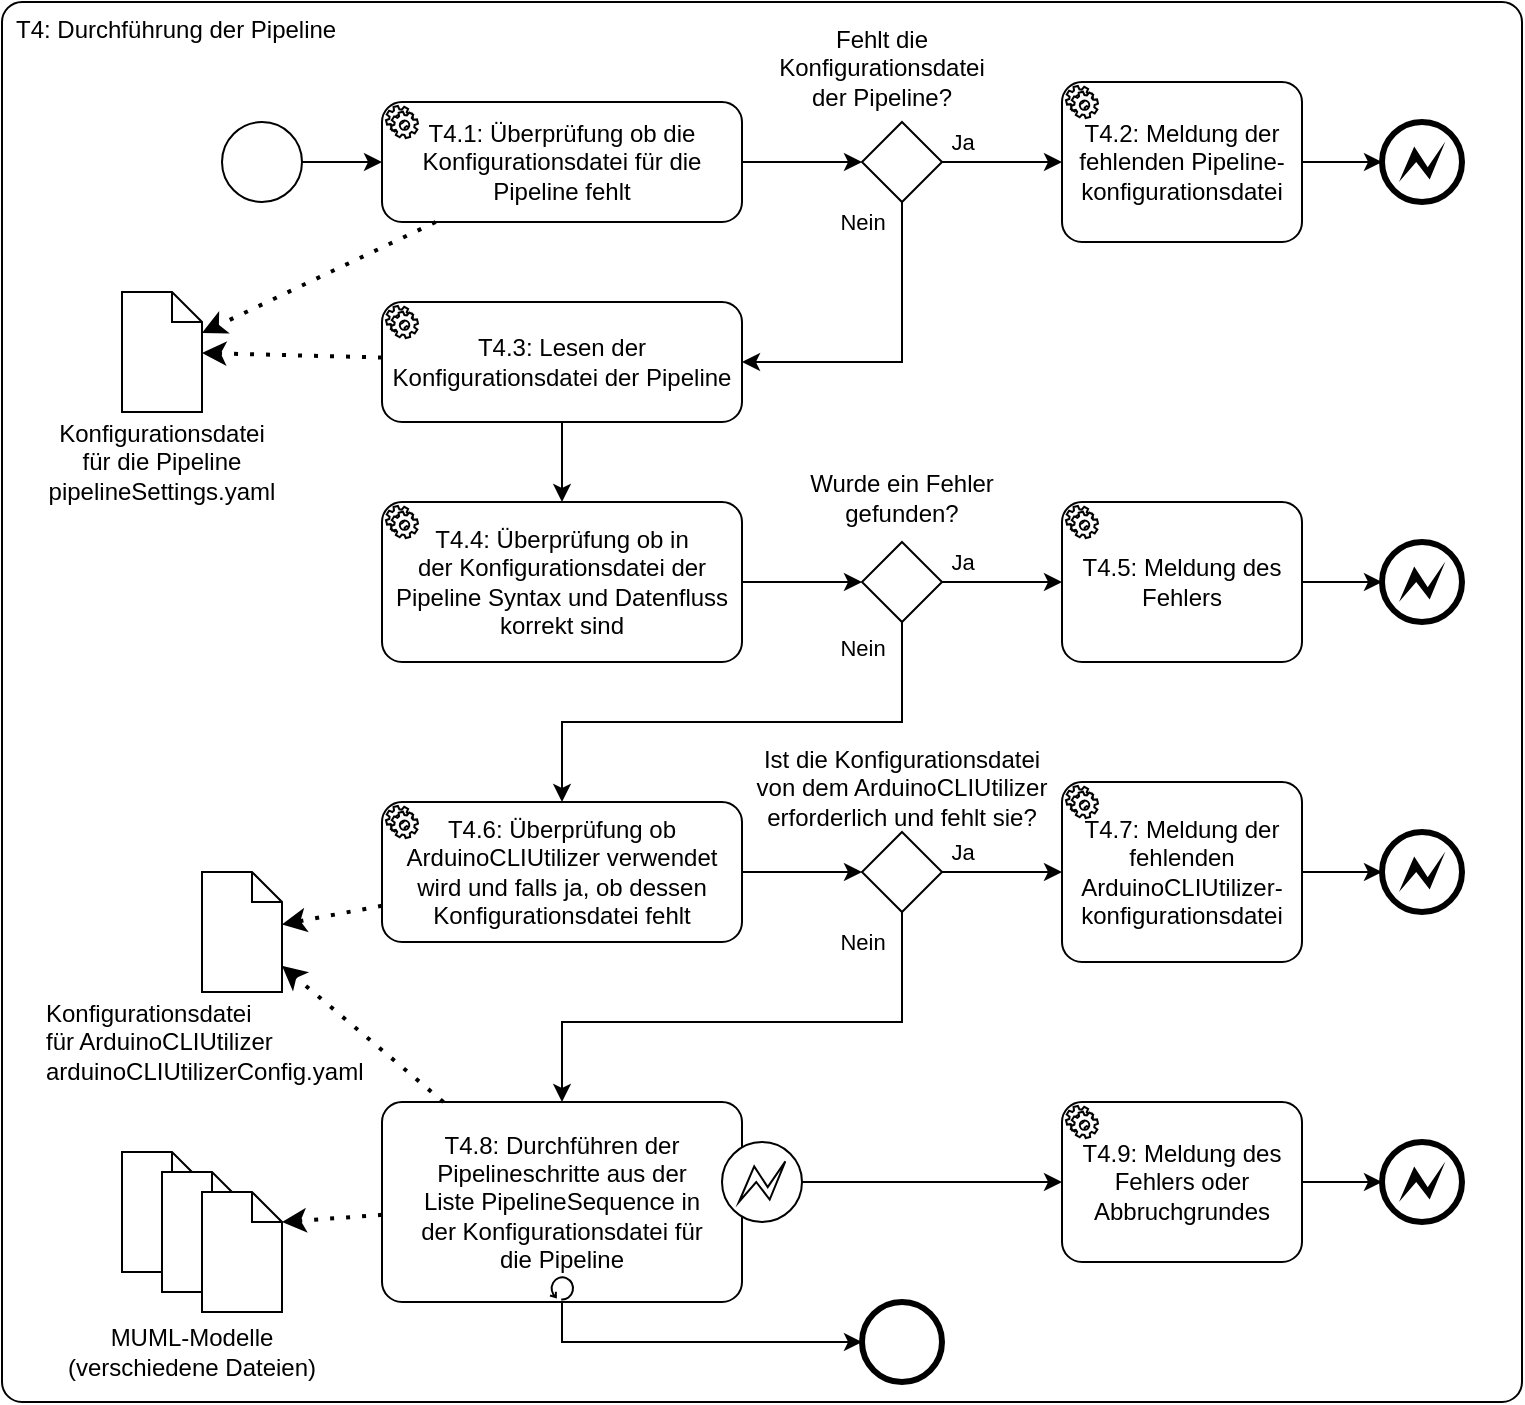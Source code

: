 <mxfile version="24.2.5" type="device">
  <diagram id="C5RBs43oDa-KdzZeNtuy" name="Page-1">
    <mxGraphModel dx="221" dy="1223" grid="1" gridSize="10" guides="1" tooltips="1" connect="1" arrows="1" fold="1" page="1" pageScale="1" pageWidth="827" pageHeight="1169" math="0" shadow="0">
      <root>
        <mxCell id="WIyWlLk6GJQsqaUBKTNV-0" />
        <mxCell id="WIyWlLk6GJQsqaUBKTNV-1" parent="WIyWlLk6GJQsqaUBKTNV-0" />
        <mxCell id="YIM583KONvALGsWJV8ko-19" value="T4: Durchführung der Pipeline" style="points=[[0.25,0,0],[0.5,0,0],[0.75,0,0],[1,0.25,0],[1,0.5,0],[1,0.75,0],[0.75,1,0],[0.5,1,0],[0.25,1,0],[0,0.75,0],[0,0.5,0],[0,0.25,0]];shape=mxgraph.bpmn.task;whiteSpace=wrap;rectStyle=rounded;size=10;html=1;container=1;expand=0;collapsible=0;taskMarker=abstract;strokeColor=default;align=left;verticalAlign=top;spacingLeft=5;fontFamily=Helvetica;fontSize=12;fontColor=default;fillColor=default;" parent="WIyWlLk6GJQsqaUBKTNV-1" vertex="1">
          <mxGeometry x="840" y="360" width="760" height="700" as="geometry" />
        </mxCell>
        <mxCell id="fke2xoYTFlwqS61LEhha-67" style="edgeStyle=orthogonalEdgeStyle;rounded=0;orthogonalLoop=1;jettySize=auto;html=1;" parent="WIyWlLk6GJQsqaUBKTNV-1" source="rsZH7y0TYli8b2UmggMa-35" target="rsZH7y0TYli8b2UmggMa-53" edge="1">
          <mxGeometry relative="1" as="geometry" />
        </mxCell>
        <mxCell id="rsZH7y0TYli8b2UmggMa-35" value="" style="points=[[0.145,0.145,0],[0.5,0,0],[0.855,0.145,0],[1,0.5,0],[0.855,0.855,0],[0.5,1,0],[0.145,0.855,0],[0,0.5,0]];shape=mxgraph.bpmn.event;html=1;verticalLabelPosition=bottom;labelBackgroundColor=#ffffff;verticalAlign=top;align=center;perimeter=ellipsePerimeter;outlineConnect=0;aspect=fixed;outline=standard;symbol=general;" parent="WIyWlLk6GJQsqaUBKTNV-1" vertex="1">
          <mxGeometry x="950" y="420" width="40" height="40" as="geometry" />
        </mxCell>
        <mxCell id="rsZH7y0TYli8b2UmggMa-58" style="edgeStyle=orthogonalEdgeStyle;rounded=0;orthogonalLoop=1;jettySize=auto;html=1;" parent="WIyWlLk6GJQsqaUBKTNV-1" source="rsZH7y0TYli8b2UmggMa-53" target="rsZH7y0TYli8b2UmggMa-57" edge="1">
          <mxGeometry relative="1" as="geometry" />
        </mxCell>
        <mxCell id="rsZH7y0TYli8b2UmggMa-53" value="T4.1: Überprüfung ob die Konfigurationsdatei für die Pipeline fehlt" style="points=[[0.25,0,0],[0.5,0,0],[0.75,0,0],[1,0.25,0],[1,0.5,0],[1,0.75,0],[0.75,1,0],[0.5,1,0],[0.25,1,0],[0,0.75,0],[0,0.5,0],[0,0.25,0]];shape=mxgraph.bpmn.task;whiteSpace=wrap;rectStyle=rounded;size=10;html=1;container=1;expand=0;collapsible=0;taskMarker=service;" parent="WIyWlLk6GJQsqaUBKTNV-1" vertex="1">
          <mxGeometry x="1030" y="410" width="180" height="60" as="geometry" />
        </mxCell>
        <mxCell id="rsZH7y0TYli8b2UmggMa-57" value="" style="points=[[0.25,0.25,0],[0.5,0,0],[0.75,0.25,0],[1,0.5,0],[0.75,0.75,0],[0.5,1,0],[0.25,0.75,0],[0,0.5,0]];shape=mxgraph.bpmn.gateway2;html=1;verticalLabelPosition=bottom;labelBackgroundColor=#ffffff;verticalAlign=top;align=center;perimeter=rhombusPerimeter;outlineConnect=0;outline=none;symbol=none;" parent="WIyWlLk6GJQsqaUBKTNV-1" vertex="1">
          <mxGeometry x="1270" y="420" width="40" height="40" as="geometry" />
        </mxCell>
        <mxCell id="rsZH7y0TYli8b2UmggMa-59" value="" style="points=[[0.145,0.145,0],[0.5,0,0],[0.855,0.145,0],[1,0.5,0],[0.855,0.855,0],[0.5,1,0],[0.145,0.855,0],[0,0.5,0]];shape=mxgraph.bpmn.event;html=1;verticalLabelPosition=bottom;labelBackgroundColor=#ffffff;verticalAlign=top;align=center;perimeter=ellipsePerimeter;outlineConnect=0;aspect=fixed;outline=end;symbol=error;" parent="WIyWlLk6GJQsqaUBKTNV-1" vertex="1">
          <mxGeometry x="1530" y="420" width="40" height="40" as="geometry" />
        </mxCell>
        <mxCell id="rsZH7y0TYli8b2UmggMa-61" value="Fehlt die Konfigurationsdatei der Pipeline?" style="text;html=1;align=center;verticalAlign=middle;whiteSpace=wrap;rounded=0;" parent="WIyWlLk6GJQsqaUBKTNV-1" vertex="1">
          <mxGeometry x="1220" y="370" width="120" height="45" as="geometry" />
        </mxCell>
        <mxCell id="rsZH7y0TYli8b2UmggMa-68" style="edgeStyle=orthogonalEdgeStyle;rounded=0;orthogonalLoop=1;jettySize=auto;html=1;" parent="WIyWlLk6GJQsqaUBKTNV-1" source="rsZH7y0TYli8b2UmggMa-62" target="rsZH7y0TYli8b2UmggMa-59" edge="1">
          <mxGeometry relative="1" as="geometry" />
        </mxCell>
        <mxCell id="rsZH7y0TYli8b2UmggMa-62" value="T4.2: Meldung der fehlenden Pipeline-konfigurationsdatei" style="points=[[0.25,0,0],[0.5,0,0],[0.75,0,0],[1,0.25,0],[1,0.5,0],[1,0.75,0],[0.75,1,0],[0.5,1,0],[0.25,1,0],[0,0.75,0],[0,0.5,0],[0,0.25,0]];shape=mxgraph.bpmn.task;whiteSpace=wrap;rectStyle=rounded;size=10;html=1;container=1;expand=0;collapsible=0;taskMarker=service;" parent="WIyWlLk6GJQsqaUBKTNV-1" vertex="1">
          <mxGeometry x="1370" y="400" width="120" height="80" as="geometry" />
        </mxCell>
        <mxCell id="rsZH7y0TYli8b2UmggMa-66" value="" style="endArrow=classic;html=1;rounded=0;" parent="WIyWlLk6GJQsqaUBKTNV-1" source="rsZH7y0TYli8b2UmggMa-57" target="rsZH7y0TYli8b2UmggMa-62" edge="1">
          <mxGeometry relative="1" as="geometry">
            <mxPoint x="1152.25" y="550" as="sourcePoint" />
            <mxPoint x="1241.25" y="550" as="targetPoint" />
          </mxGeometry>
        </mxCell>
        <mxCell id="rsZH7y0TYli8b2UmggMa-67" value="Ja" style="edgeLabel;resizable=0;html=1;;align=center;verticalAlign=middle;" parent="rsZH7y0TYli8b2UmggMa-66" connectable="0" vertex="1">
          <mxGeometry relative="1" as="geometry">
            <mxPoint x="-20" y="-10" as="offset" />
          </mxGeometry>
        </mxCell>
        <mxCell id="rsZH7y0TYli8b2UmggMa-85" value="" style="points=[[0.145,0.145,0],[0.5,0,0],[0.855,0.145,0],[1,0.5,0],[0.855,0.855,0],[0.5,1,0],[0.145,0.855,0],[0,0.5,0]];shape=mxgraph.bpmn.event;html=1;verticalLabelPosition=bottom;labelBackgroundColor=#ffffff;verticalAlign=top;align=center;perimeter=ellipsePerimeter;outlineConnect=0;aspect=fixed;outline=end;symbol=error;" parent="WIyWlLk6GJQsqaUBKTNV-1" vertex="1">
          <mxGeometry x="1530" y="775" width="40" height="40" as="geometry" />
        </mxCell>
        <mxCell id="rsZH7y0TYli8b2UmggMa-86" value="Ist die Konfigurationsdatei von dem ArduinoCLIUtilizer erforderlich und fehlt sie?" style="text;html=1;align=center;verticalAlign=middle;whiteSpace=wrap;rounded=0;" parent="WIyWlLk6GJQsqaUBKTNV-1" vertex="1">
          <mxGeometry x="1215" y="730" width="150" height="45" as="geometry" />
        </mxCell>
        <mxCell id="rsZH7y0TYli8b2UmggMa-87" style="edgeStyle=orthogonalEdgeStyle;rounded=0;orthogonalLoop=1;jettySize=auto;html=1;" parent="WIyWlLk6GJQsqaUBKTNV-1" source="rsZH7y0TYli8b2UmggMa-88" target="rsZH7y0TYli8b2UmggMa-85" edge="1">
          <mxGeometry relative="1" as="geometry" />
        </mxCell>
        <mxCell id="rsZH7y0TYli8b2UmggMa-88" value="T4.7: Meldung der fehlenden ArduinoCLIUtilizer-konfigurationsdatei" style="points=[[0.25,0,0],[0.5,0,0],[0.75,0,0],[1,0.25,0],[1,0.5,0],[1,0.75,0],[0.75,1,0],[0.5,1,0],[0.25,1,0],[0,0.75,0],[0,0.5,0],[0,0.25,0]];shape=mxgraph.bpmn.task;whiteSpace=wrap;rectStyle=rounded;size=10;html=1;container=1;expand=0;collapsible=0;taskMarker=service;" parent="WIyWlLk6GJQsqaUBKTNV-1" vertex="1">
          <mxGeometry x="1370" y="750" width="120" height="90" as="geometry" />
        </mxCell>
        <mxCell id="gLMMSaRrP1zIDHzb1Vu9-1" value="T4.8: Durchführen der Pipelineschritte aus der&lt;br&gt;Liste PipelineSequence in&lt;br&gt;der Konfigurationsdatei für&lt;br&gt;die Pipeline" style="points=[[0.25,0,0],[0.5,0,0],[0.75,0,0],[1,0.25,0],[1,0.5,0],[1,0.75,0],[0.75,1,0],[0.5,1,0],[0.25,1,0],[0,0.75,0],[0,0.5,0],[0,0.25,0]];shape=mxgraph.bpmn.task;whiteSpace=wrap;rectStyle=rounded;size=10;html=1;container=1;expand=0;collapsible=0;taskMarker=abstract;isLoopStandard=1;" parent="WIyWlLk6GJQsqaUBKTNV-1" vertex="1">
          <mxGeometry x="1030" y="910" width="180" height="100" as="geometry" />
        </mxCell>
        <mxCell id="fke2xoYTFlwqS61LEhha-81" style="edgeStyle=orthogonalEdgeStyle;rounded=0;orthogonalLoop=1;jettySize=auto;html=1;" parent="WIyWlLk6GJQsqaUBKTNV-1" source="gLMMSaRrP1zIDHzb1Vu9-3" target="fke2xoYTFlwqS61LEhha-76" edge="1">
          <mxGeometry relative="1" as="geometry" />
        </mxCell>
        <mxCell id="gLMMSaRrP1zIDHzb1Vu9-3" value="T4.4: Überprüfung ob in&lt;br&gt;der Konfigurationsdatei der Pipeline Syntax und Datenfluss korrekt sind" style="points=[[0.25,0,0],[0.5,0,0],[0.75,0,0],[1,0.25,0],[1,0.5,0],[1,0.75,0],[0.75,1,0],[0.5,1,0],[0.25,1,0],[0,0.75,0],[0,0.5,0],[0,0.25,0]];shape=mxgraph.bpmn.task;whiteSpace=wrap;rectStyle=rounded;size=10;html=1;container=1;expand=0;collapsible=0;taskMarker=service;" parent="WIyWlLk6GJQsqaUBKTNV-1" vertex="1">
          <mxGeometry x="1030" y="610" width="180" height="80" as="geometry" />
        </mxCell>
        <mxCell id="gLMMSaRrP1zIDHzb1Vu9-5" value="" style="points=[[0.145,0.145,0],[0.5,0,0],[0.855,0.145,0],[1,0.5,0],[0.855,0.855,0],[0.5,1,0],[0.145,0.855,0],[0,0.5,0]];shape=mxgraph.bpmn.event;html=1;verticalLabelPosition=bottom;labelBackgroundColor=#ffffff;verticalAlign=top;align=center;perimeter=ellipsePerimeter;outlineConnect=0;aspect=fixed;outline=end;symbol=error;" parent="WIyWlLk6GJQsqaUBKTNV-1" vertex="1">
          <mxGeometry x="1530" y="630" width="40" height="40" as="geometry" />
        </mxCell>
        <mxCell id="gLMMSaRrP1zIDHzb1Vu9-6" value="Wurde ein Fehler gefunden?" style="text;html=1;align=center;verticalAlign=middle;whiteSpace=wrap;rounded=0;" parent="WIyWlLk6GJQsqaUBKTNV-1" vertex="1">
          <mxGeometry x="1230" y="590" width="120" height="35" as="geometry" />
        </mxCell>
        <mxCell id="gLMMSaRrP1zIDHzb1Vu9-7" style="edgeStyle=orthogonalEdgeStyle;rounded=0;orthogonalLoop=1;jettySize=auto;html=1;" parent="WIyWlLk6GJQsqaUBKTNV-1" source="gLMMSaRrP1zIDHzb1Vu9-8" target="gLMMSaRrP1zIDHzb1Vu9-5" edge="1">
          <mxGeometry relative="1" as="geometry" />
        </mxCell>
        <mxCell id="gLMMSaRrP1zIDHzb1Vu9-8" value="T4.5: Meldung des Fehlers" style="points=[[0.25,0,0],[0.5,0,0],[0.75,0,0],[1,0.25,0],[1,0.5,0],[1,0.75,0],[0.75,1,0],[0.5,1,0],[0.25,1,0],[0,0.75,0],[0,0.5,0],[0,0.25,0]];shape=mxgraph.bpmn.task;whiteSpace=wrap;rectStyle=rounded;size=10;html=1;container=1;expand=0;collapsible=0;taskMarker=service;" parent="WIyWlLk6GJQsqaUBKTNV-1" vertex="1">
          <mxGeometry x="1370" y="610" width="120" height="80" as="geometry" />
        </mxCell>
        <mxCell id="gLMMSaRrP1zIDHzb1Vu9-15" value="" style="points=[[0.145,0.145,0],[0.5,0,0],[0.855,0.145,0],[1,0.5,0],[0.855,0.855,0],[0.5,1,0],[0.145,0.855,0],[0,0.5,0]];shape=mxgraph.bpmn.event;html=1;verticalLabelPosition=bottom;labelBackgroundColor=#ffffff;verticalAlign=top;align=center;perimeter=ellipsePerimeter;outlineConnect=0;aspect=fixed;outline=end;symbol=error;" parent="WIyWlLk6GJQsqaUBKTNV-1" vertex="1">
          <mxGeometry x="1530" y="930" width="40" height="40" as="geometry" />
        </mxCell>
        <mxCell id="gLMMSaRrP1zIDHzb1Vu9-16" style="edgeStyle=orthogonalEdgeStyle;rounded=0;orthogonalLoop=1;jettySize=auto;html=1;" parent="WIyWlLk6GJQsqaUBKTNV-1" source="gLMMSaRrP1zIDHzb1Vu9-17" target="gLMMSaRrP1zIDHzb1Vu9-15" edge="1">
          <mxGeometry relative="1" as="geometry" />
        </mxCell>
        <mxCell id="gLMMSaRrP1zIDHzb1Vu9-17" value="T4.9: Meldung des Fehlers oder Abbruchgrundes" style="points=[[0.25,0,0],[0.5,0,0],[0.75,0,0],[1,0.25,0],[1,0.5,0],[1,0.75,0],[0.75,1,0],[0.5,1,0],[0.25,1,0],[0,0.75,0],[0,0.5,0],[0,0.25,0]];shape=mxgraph.bpmn.task;whiteSpace=wrap;rectStyle=rounded;size=10;html=1;container=1;expand=0;collapsible=0;taskMarker=service;" parent="WIyWlLk6GJQsqaUBKTNV-1" vertex="1">
          <mxGeometry x="1370" y="910" width="120" height="80" as="geometry" />
        </mxCell>
        <mxCell id="gLMMSaRrP1zIDHzb1Vu9-20" value="" style="points=[[0.145,0.145,0],[0.5,0,0],[0.855,0.145,0],[1,0.5,0],[0.855,0.855,0],[0.5,1,0],[0.145,0.855,0],[0,0.5,0]];shape=mxgraph.bpmn.event;html=1;verticalLabelPosition=bottom;labelBackgroundColor=#ffffff;verticalAlign=top;align=center;perimeter=ellipsePerimeter;outlineConnect=0;aspect=fixed;outline=end;symbol=terminate2;" parent="WIyWlLk6GJQsqaUBKTNV-1" vertex="1">
          <mxGeometry x="1270" y="1010" width="40" height="40" as="geometry" />
        </mxCell>
        <mxCell id="fke2xoYTFlwqS61LEhha-65" value="" style="endArrow=classic;html=1;rounded=0;entryX=1;entryY=0.5;entryDx=0;entryDy=0;entryPerimeter=0;" parent="WIyWlLk6GJQsqaUBKTNV-1" source="rsZH7y0TYli8b2UmggMa-57" target="5cSg4u7vludnSG7BBORq-0" edge="1">
          <mxGeometry relative="1" as="geometry">
            <mxPoint x="1300" y="450" as="sourcePoint" />
            <mxPoint x="1140" y="500" as="targetPoint" />
            <Array as="points">
              <mxPoint x="1290" y="540" />
            </Array>
          </mxGeometry>
        </mxCell>
        <mxCell id="fke2xoYTFlwqS61LEhha-66" value="Nein" style="edgeLabel;resizable=0;html=1;;align=center;verticalAlign=middle;" parent="fke2xoYTFlwqS61LEhha-65" connectable="0" vertex="1">
          <mxGeometry relative="1" as="geometry">
            <mxPoint x="-20" y="-70" as="offset" />
          </mxGeometry>
        </mxCell>
        <mxCell id="fke2xoYTFlwqS61LEhha-69" value="" style="points=[[0.25,0.25,0],[0.5,0,0],[0.75,0.25,0],[1,0.5,0],[0.75,0.75,0],[0.5,1,0],[0.25,0.75,0],[0,0.5,0]];shape=mxgraph.bpmn.gateway2;html=1;verticalLabelPosition=bottom;labelBackgroundColor=#ffffff;verticalAlign=top;align=center;perimeter=rhombusPerimeter;outlineConnect=0;outline=none;symbol=none;" parent="WIyWlLk6GJQsqaUBKTNV-1" vertex="1">
          <mxGeometry x="1270" y="775" width="40" height="40" as="geometry" />
        </mxCell>
        <mxCell id="fke2xoYTFlwqS61LEhha-70" value="" style="endArrow=classic;html=1;rounded=0;" parent="WIyWlLk6GJQsqaUBKTNV-1" source="fke2xoYTFlwqS61LEhha-69" target="rsZH7y0TYli8b2UmggMa-88" edge="1">
          <mxGeometry relative="1" as="geometry">
            <mxPoint x="1152.25" y="900" as="sourcePoint" />
            <mxPoint x="1370" y="790" as="targetPoint" />
          </mxGeometry>
        </mxCell>
        <mxCell id="fke2xoYTFlwqS61LEhha-71" value="Ja" style="edgeLabel;resizable=0;html=1;;align=center;verticalAlign=middle;" parent="fke2xoYTFlwqS61LEhha-70" connectable="0" vertex="1">
          <mxGeometry relative="1" as="geometry">
            <mxPoint x="-20" y="-10" as="offset" />
          </mxGeometry>
        </mxCell>
        <mxCell id="fke2xoYTFlwqS61LEhha-76" value="" style="points=[[0.25,0.25,0],[0.5,0,0],[0.75,0.25,0],[1,0.5,0],[0.75,0.75,0],[0.5,1,0],[0.25,0.75,0],[0,0.5,0]];shape=mxgraph.bpmn.gateway2;html=1;verticalLabelPosition=bottom;labelBackgroundColor=#ffffff;verticalAlign=top;align=center;perimeter=rhombusPerimeter;outlineConnect=0;outline=none;symbol=none;" parent="WIyWlLk6GJQsqaUBKTNV-1" vertex="1">
          <mxGeometry x="1270" y="630" width="40" height="40" as="geometry" />
        </mxCell>
        <mxCell id="fke2xoYTFlwqS61LEhha-77" value="" style="endArrow=classic;html=1;rounded=0;" parent="WIyWlLk6GJQsqaUBKTNV-1" source="fke2xoYTFlwqS61LEhha-76" edge="1">
          <mxGeometry relative="1" as="geometry">
            <mxPoint x="1152.25" y="765" as="sourcePoint" />
            <mxPoint x="1370" y="650" as="targetPoint" />
          </mxGeometry>
        </mxCell>
        <mxCell id="fke2xoYTFlwqS61LEhha-78" value="Ja" style="edgeLabel;resizable=0;html=1;;align=center;verticalAlign=middle;" parent="fke2xoYTFlwqS61LEhha-77" connectable="0" vertex="1">
          <mxGeometry relative="1" as="geometry">
            <mxPoint x="-20" y="-10" as="offset" />
          </mxGeometry>
        </mxCell>
        <mxCell id="fke2xoYTFlwqS61LEhha-79" value="" style="endArrow=classic;html=1;rounded=0;entryX=0.5;entryY=0;entryDx=0;entryDy=0;entryPerimeter=0;" parent="WIyWlLk6GJQsqaUBKTNV-1" source="fke2xoYTFlwqS61LEhha-76" edge="1">
          <mxGeometry relative="1" as="geometry">
            <mxPoint x="1300" y="685" as="sourcePoint" />
            <mxPoint x="1120" y="760" as="targetPoint" />
            <Array as="points">
              <mxPoint x="1290" y="720" />
              <mxPoint x="1120" y="720" />
            </Array>
          </mxGeometry>
        </mxCell>
        <mxCell id="fke2xoYTFlwqS61LEhha-80" value="Nein" style="edgeLabel;resizable=0;html=1;;align=center;verticalAlign=middle;" parent="fke2xoYTFlwqS61LEhha-79" connectable="0" vertex="1">
          <mxGeometry relative="1" as="geometry">
            <mxPoint x="60" y="-37" as="offset" />
          </mxGeometry>
        </mxCell>
        <mxCell id="fke2xoYTFlwqS61LEhha-88" value="" style="points=[[0.145,0.145,0],[0.5,0,0],[0.855,0.145,0],[1,0.5,0],[0.855,0.855,0],[0.5,1,0],[0.145,0.855,0],[0,0.5,0]];shape=mxgraph.bpmn.event;html=1;verticalLabelPosition=bottom;labelBackgroundColor=#ffffff;verticalAlign=top;align=center;perimeter=ellipsePerimeter;outlineConnect=0;aspect=fixed;outline=eventInt;symbol=error;" parent="WIyWlLk6GJQsqaUBKTNV-1" vertex="1">
          <mxGeometry x="1200" y="930" width="40" height="40" as="geometry" />
        </mxCell>
        <mxCell id="fke2xoYTFlwqS61LEhha-90" style="edgeStyle=orthogonalEdgeStyle;rounded=0;orthogonalLoop=1;jettySize=auto;html=1;exitX=0.5;exitY=1;exitDx=0;exitDy=0;exitPerimeter=0;entryX=0;entryY=0.5;entryDx=0;entryDy=0;entryPerimeter=0;" parent="WIyWlLk6GJQsqaUBKTNV-1" source="gLMMSaRrP1zIDHzb1Vu9-1" target="gLMMSaRrP1zIDHzb1Vu9-20" edge="1">
          <mxGeometry relative="1" as="geometry" />
        </mxCell>
        <mxCell id="fke2xoYTFlwqS61LEhha-91" style="edgeStyle=orthogonalEdgeStyle;rounded=0;orthogonalLoop=1;jettySize=auto;html=1;exitX=1;exitY=0.5;exitDx=0;exitDy=0;exitPerimeter=0;entryX=0;entryY=0.5;entryDx=0;entryDy=0;entryPerimeter=0;" parent="WIyWlLk6GJQsqaUBKTNV-1" source="fke2xoYTFlwqS61LEhha-88" target="gLMMSaRrP1zIDHzb1Vu9-17" edge="1">
          <mxGeometry relative="1" as="geometry" />
        </mxCell>
        <mxCell id="5cSg4u7vludnSG7BBORq-0" value="T4.3: Lesen der Konfigurationsdatei der Pipeline" style="points=[[0.25,0,0],[0.5,0,0],[0.75,0,0],[1,0.25,0],[1,0.5,0],[1,0.75,0],[0.75,1,0],[0.5,1,0],[0.25,1,0],[0,0.75,0],[0,0.5,0],[0,0.25,0]];shape=mxgraph.bpmn.task;whiteSpace=wrap;rectStyle=rounded;size=10;html=1;container=1;expand=0;collapsible=0;taskMarker=service;" parent="WIyWlLk6GJQsqaUBKTNV-1" vertex="1">
          <mxGeometry x="1030" y="510" width="180" height="60" as="geometry" />
        </mxCell>
        <mxCell id="5cSg4u7vludnSG7BBORq-4" style="edgeStyle=orthogonalEdgeStyle;rounded=0;orthogonalLoop=1;jettySize=auto;html=1;" parent="WIyWlLk6GJQsqaUBKTNV-1" source="5cSg4u7vludnSG7BBORq-1" target="fke2xoYTFlwqS61LEhha-69" edge="1">
          <mxGeometry relative="1" as="geometry" />
        </mxCell>
        <mxCell id="5cSg4u7vludnSG7BBORq-1" value="T4.6: Überprüfung ob ArduinoCLIUtilizer verwendet wird und falls ja, ob dessen Konfigurationsdatei fehlt" style="points=[[0.25,0,0],[0.5,0,0],[0.75,0,0],[1,0.25,0],[1,0.5,0],[1,0.75,0],[0.75,1,0],[0.5,1,0],[0.25,1,0],[0,0.75,0],[0,0.5,0],[0,0.25,0]];shape=mxgraph.bpmn.task;whiteSpace=wrap;rectStyle=rounded;size=10;html=1;container=1;expand=0;collapsible=0;taskMarker=service;" parent="WIyWlLk6GJQsqaUBKTNV-1" vertex="1">
          <mxGeometry x="1030" y="760" width="180" height="70" as="geometry" />
        </mxCell>
        <mxCell id="5cSg4u7vludnSG7BBORq-2" value="" style="endArrow=classic;html=1;rounded=0;entryX=0.5;entryY=0;entryDx=0;entryDy=0;entryPerimeter=0;exitX=0.5;exitY=1;exitDx=0;exitDy=0;exitPerimeter=0;" parent="WIyWlLk6GJQsqaUBKTNV-1" source="fke2xoYTFlwqS61LEhha-69" edge="1">
          <mxGeometry relative="1" as="geometry">
            <mxPoint x="1290" y="790" as="sourcePoint" />
            <mxPoint x="1120" y="910" as="targetPoint" />
            <Array as="points">
              <mxPoint x="1290" y="870" />
              <mxPoint x="1120" y="870" />
            </Array>
          </mxGeometry>
        </mxCell>
        <mxCell id="5cSg4u7vludnSG7BBORq-3" value="Nein" style="edgeLabel;resizable=0;html=1;;align=center;verticalAlign=middle;" parent="5cSg4u7vludnSG7BBORq-2" connectable="0" vertex="1">
          <mxGeometry relative="1" as="geometry">
            <mxPoint x="57" y="-40" as="offset" />
          </mxGeometry>
        </mxCell>
        <mxCell id="Qg0PHN_ECKM0FbM2JeUu-27" value="" style="shape=mxgraph.bpmn.data;labelPosition=center;verticalLabelPosition=bottom;align=center;verticalAlign=top;size=15;html=1;" parent="WIyWlLk6GJQsqaUBKTNV-1" vertex="1">
          <mxGeometry x="940" y="795" width="40" height="60" as="geometry" />
        </mxCell>
        <mxCell id="Qg0PHN_ECKM0FbM2JeUu-28" value="&lt;div&gt;Konfigurationsdatei&lt;br&gt;für ArduinoCLIUtilizer&lt;/div&gt;arduinoCLIUtilizerConfig.yaml" style="text;html=1;align=left;verticalAlign=middle;whiteSpace=wrap;rounded=0;" parent="WIyWlLk6GJQsqaUBKTNV-1" vertex="1">
          <mxGeometry x="860" y="855" width="160" height="50" as="geometry" />
        </mxCell>
        <mxCell id="Qg0PHN_ECKM0FbM2JeUu-29" value="" style="endArrow=classic;dashed=1;html=1;dashPattern=1 3;strokeWidth=2;rounded=0;endFill=1;" parent="WIyWlLk6GJQsqaUBKTNV-1" source="5cSg4u7vludnSG7BBORq-1" target="Qg0PHN_ECKM0FbM2JeUu-27" edge="1">
          <mxGeometry width="50" height="50" relative="1" as="geometry">
            <mxPoint x="-200" y="833" as="sourcePoint" />
            <mxPoint x="100" y="933" as="targetPoint" />
          </mxGeometry>
        </mxCell>
        <mxCell id="Qg0PHN_ECKM0FbM2JeUu-30" value="" style="shape=mxgraph.bpmn.data;labelPosition=center;verticalLabelPosition=bottom;align=center;verticalAlign=top;size=15;html=1;" parent="WIyWlLk6GJQsqaUBKTNV-1" vertex="1">
          <mxGeometry x="900" y="505" width="40" height="60" as="geometry" />
        </mxCell>
        <mxCell id="Qg0PHN_ECKM0FbM2JeUu-31" value="&lt;div&gt;Konfigurationsdatei für die Pipeline&lt;/div&gt;pipelineSettings.yaml" style="text;html=1;align=center;verticalAlign=middle;whiteSpace=wrap;rounded=0;" parent="WIyWlLk6GJQsqaUBKTNV-1" vertex="1">
          <mxGeometry x="860" y="565" width="120" height="50" as="geometry" />
        </mxCell>
        <mxCell id="Qg0PHN_ECKM0FbM2JeUu-32" value="" style="endArrow=classic;dashed=1;html=1;dashPattern=1 3;strokeWidth=2;rounded=0;endFill=1;" parent="WIyWlLk6GJQsqaUBKTNV-1" source="rsZH7y0TYli8b2UmggMa-53" target="Qg0PHN_ECKM0FbM2JeUu-30" edge="1">
          <mxGeometry width="50" height="50" relative="1" as="geometry">
            <mxPoint x="1040" y="669" as="sourcePoint" />
            <mxPoint x="990" y="677" as="targetPoint" />
          </mxGeometry>
        </mxCell>
        <mxCell id="Qg0PHN_ECKM0FbM2JeUu-33" value="" style="endArrow=classic;dashed=1;html=1;dashPattern=1 3;strokeWidth=2;rounded=0;endFill=1;" parent="WIyWlLk6GJQsqaUBKTNV-1" source="5cSg4u7vludnSG7BBORq-0" target="Qg0PHN_ECKM0FbM2JeUu-30" edge="1">
          <mxGeometry width="50" height="50" relative="1" as="geometry">
            <mxPoint x="1054" y="480" as="sourcePoint" />
            <mxPoint x="910" y="537" as="targetPoint" />
          </mxGeometry>
        </mxCell>
        <mxCell id="GlWYqouQjwHXQCIl7oih-6" value="" style="shape=mxgraph.bpmn.data;labelPosition=center;verticalLabelPosition=bottom;align=center;verticalAlign=top;size=15;html=1;" parent="WIyWlLk6GJQsqaUBKTNV-1" vertex="1">
          <mxGeometry x="900" y="935" width="40" height="60" as="geometry" />
        </mxCell>
        <mxCell id="GlWYqouQjwHXQCIl7oih-7" value="MUML-Modelle&lt;div&gt;(verschiedene Dateien)&lt;/div&gt;" style="text;html=1;align=center;verticalAlign=middle;whiteSpace=wrap;rounded=0;" parent="WIyWlLk6GJQsqaUBKTNV-1" vertex="1">
          <mxGeometry x="870" y="1020" width="130" height="30" as="geometry" />
        </mxCell>
        <mxCell id="GlWYqouQjwHXQCIl7oih-8" value="" style="shape=mxgraph.bpmn.data;labelPosition=center;verticalLabelPosition=bottom;align=center;verticalAlign=top;size=15;html=1;" parent="WIyWlLk6GJQsqaUBKTNV-1" vertex="1">
          <mxGeometry x="920" y="945" width="40" height="60" as="geometry" />
        </mxCell>
        <mxCell id="GlWYqouQjwHXQCIl7oih-9" value="" style="shape=mxgraph.bpmn.data;labelPosition=center;verticalLabelPosition=bottom;align=center;verticalAlign=top;size=15;html=1;" parent="WIyWlLk6GJQsqaUBKTNV-1" vertex="1">
          <mxGeometry x="940" y="955" width="40" height="60" as="geometry" />
        </mxCell>
        <mxCell id="GlWYqouQjwHXQCIl7oih-10" value="" style="endArrow=classic;dashed=1;html=1;dashPattern=1 3;strokeWidth=2;rounded=0;endFill=1;entryX=0;entryY=0;entryDx=40;entryDy=15;entryPerimeter=0;" parent="WIyWlLk6GJQsqaUBKTNV-1" source="gLMMSaRrP1zIDHzb1Vu9-1" target="GlWYqouQjwHXQCIl7oih-9" edge="1">
          <mxGeometry width="50" height="50" relative="1" as="geometry">
            <mxPoint x="860" y="971" as="sourcePoint" />
            <mxPoint x="960" y="1106" as="targetPoint" />
          </mxGeometry>
        </mxCell>
        <mxCell id="GlWYqouQjwHXQCIl7oih-11" value="" style="endArrow=classic;dashed=1;html=1;dashPattern=1 3;strokeWidth=2;rounded=0;endFill=1;" parent="WIyWlLk6GJQsqaUBKTNV-1" source="gLMMSaRrP1zIDHzb1Vu9-1" target="Qg0PHN_ECKM0FbM2JeUu-27" edge="1">
          <mxGeometry width="50" height="50" relative="1" as="geometry">
            <mxPoint x="1040" y="976" as="sourcePoint" />
            <mxPoint x="990" y="980" as="targetPoint" />
          </mxGeometry>
        </mxCell>
        <mxCell id="A9BztiqM6qLYgkngiKH0-0" value="" style="endArrow=classic;html=1;rounded=0;exitX=0.5;exitY=1;exitDx=0;exitDy=0;exitPerimeter=0;" parent="WIyWlLk6GJQsqaUBKTNV-1" source="5cSg4u7vludnSG7BBORq-0" edge="1">
          <mxGeometry width="50" height="50" relative="1" as="geometry">
            <mxPoint x="1380" y="710" as="sourcePoint" />
            <mxPoint x="1120" y="610" as="targetPoint" />
          </mxGeometry>
        </mxCell>
      </root>
    </mxGraphModel>
  </diagram>
</mxfile>
